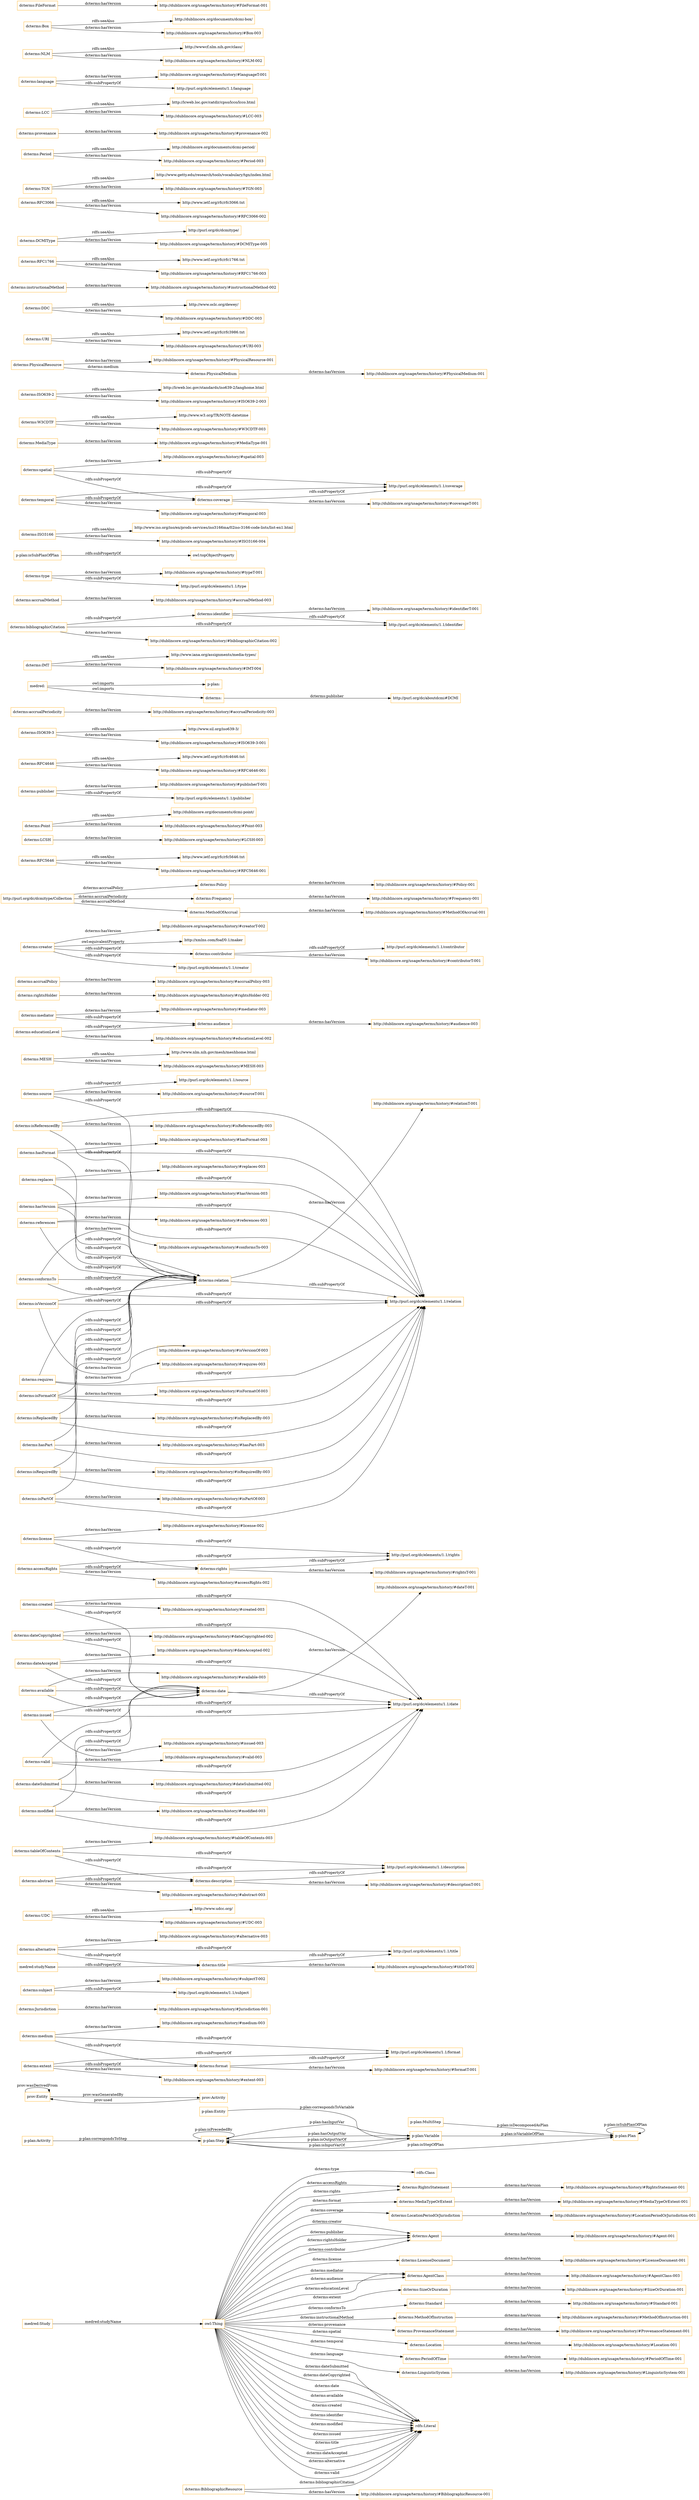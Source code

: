 digraph ar2dtool_diagram { 
rankdir=LR;
size="1501"
node [shape = rectangle, color="orange"]; "medred:Study" "p-plan:MultiStep" "p-plan:Activity" "p-plan:Step" "p-plan:Entity" "prov:Entity" "p-plan:Plan" "prov:Activity" "p-plan:Variable" ; /*classes style*/
	"dcterms:format" -> "http://dublincore.org/usage/terms/history/#formatT-001" [ label = "dcterms:hasVersion" ];
	"dcterms:format" -> "http://purl.org/dc/elements/1.1/format" [ label = "rdfs:subPropertyOf" ];
	"dcterms:medium" -> "http://dublincore.org/usage/terms/history/#medium-003" [ label = "dcterms:hasVersion" ];
	"dcterms:medium" -> "dcterms:format" [ label = "rdfs:subPropertyOf" ];
	"dcterms:medium" -> "http://purl.org/dc/elements/1.1/format" [ label = "rdfs:subPropertyOf" ];
	"dcterms:RightsStatement" -> "http://dublincore.org/usage/terms/history/#RightsStatement-001" [ label = "dcterms:hasVersion" ];
	"dcterms:Jurisdiction" -> "http://dublincore.org/usage/terms/history/#Jurisdiction-001" [ label = "dcterms:hasVersion" ];
	"dcterms:MediaTypeOrExtent" -> "http://dublincore.org/usage/terms/history/#MediaTypeOrExtent-001" [ label = "dcterms:hasVersion" ];
	"dcterms:subject" -> "http://dublincore.org/usage/terms/history/#subjectT-002" [ label = "dcterms:hasVersion" ];
	"dcterms:subject" -> "http://purl.org/dc/elements/1.1/subject" [ label = "rdfs:subPropertyOf" ];
	"dcterms:alternative" -> "dcterms:title" [ label = "rdfs:subPropertyOf" ];
	"dcterms:alternative" -> "http://purl.org/dc/elements/1.1/title" [ label = "rdfs:subPropertyOf" ];
	"dcterms:alternative" -> "http://dublincore.org/usage/terms/history/#alternative-003" [ label = "dcterms:hasVersion" ];
	"dcterms:UDC" -> "http://www.udcc.org/" [ label = "rdfs:seeAlso" ];
	"dcterms:UDC" -> "http://dublincore.org/usage/terms/history/#UDC-003" [ label = "dcterms:hasVersion" ];
	"dcterms:tableOfContents" -> "dcterms:description" [ label = "rdfs:subPropertyOf" ];
	"dcterms:tableOfContents" -> "http://purl.org/dc/elements/1.1/description" [ label = "rdfs:subPropertyOf" ];
	"dcterms:tableOfContents" -> "http://dublincore.org/usage/terms/history/#tableOfContents-003" [ label = "dcterms:hasVersion" ];
	"dcterms:date" -> "http://dublincore.org/usage/terms/history/#dateT-001" [ label = "dcterms:hasVersion" ];
	"dcterms:date" -> "http://purl.org/dc/elements/1.1/date" [ label = "rdfs:subPropertyOf" ];
	"dcterms:BibliographicResource" -> "http://dublincore.org/usage/terms/history/#BibliographicResource-001" [ label = "dcterms:hasVersion" ];
	"dcterms:license" -> "http://purl.org/dc/elements/1.1/rights" [ label = "rdfs:subPropertyOf" ];
	"dcterms:license" -> "http://dublincore.org/usage/terms/history/#license-002" [ label = "dcterms:hasVersion" ];
	"dcterms:license" -> "dcterms:rights" [ label = "rdfs:subPropertyOf" ];
	"dcterms:source" -> "http://purl.org/dc/elements/1.1/source" [ label = "rdfs:subPropertyOf" ];
	"dcterms:source" -> "dcterms:relation" [ label = "rdfs:subPropertyOf" ];
	"dcterms:source" -> "http://dublincore.org/usage/terms/history/#sourceT-001" [ label = "dcterms:hasVersion" ];
	"dcterms:MESH" -> "http://www.nlm.nih.gov/mesh/meshhome.html" [ label = "rdfs:seeAlso" ];
	"dcterms:MESH" -> "http://dublincore.org/usage/terms/history/#MESH-003" [ label = "dcterms:hasVersion" ];
	"dcterms:isReferencedBy" -> "http://purl.org/dc/elements/1.1/relation" [ label = "rdfs:subPropertyOf" ];
	"dcterms:isReferencedBy" -> "dcterms:relation" [ label = "rdfs:subPropertyOf" ];
	"dcterms:isReferencedBy" -> "http://dublincore.org/usage/terms/history/#isReferencedBy-003" [ label = "dcterms:hasVersion" ];
	"dcterms:hasFormat" -> "http://dublincore.org/usage/terms/history/#hasFormat-003" [ label = "dcterms:hasVersion" ];
	"dcterms:hasFormat" -> "dcterms:relation" [ label = "rdfs:subPropertyOf" ];
	"dcterms:hasFormat" -> "http://purl.org/dc/elements/1.1/relation" [ label = "rdfs:subPropertyOf" ];
	"dcterms:LocationPeriodOrJurisdiction" -> "http://dublincore.org/usage/terms/history/#LocationPeriodOrJurisdiction-001" [ label = "dcterms:hasVersion" ];
	"dcterms:replaces" -> "http://dublincore.org/usage/terms/history/#replaces-003" [ label = "dcterms:hasVersion" ];
	"dcterms:replaces" -> "http://purl.org/dc/elements/1.1/relation" [ label = "rdfs:subPropertyOf" ];
	"dcterms:replaces" -> "dcterms:relation" [ label = "rdfs:subPropertyOf" ];
	"dcterms:mediator" -> "http://dublincore.org/usage/terms/history/#mediator-003" [ label = "dcterms:hasVersion" ];
	"dcterms:mediator" -> "dcterms:audience" [ label = "rdfs:subPropertyOf" ];
	"dcterms:extent" -> "http://dublincore.org/usage/terms/history/#extent-003" [ label = "dcterms:hasVersion" ];
	"dcterms:extent" -> "http://purl.org/dc/elements/1.1/format" [ label = "rdfs:subPropertyOf" ];
	"dcterms:extent" -> "dcterms:format" [ label = "rdfs:subPropertyOf" ];
	"dcterms:rightsHolder" -> "http://dublincore.org/usage/terms/history/#rightsHolder-002" [ label = "dcterms:hasVersion" ];
	"dcterms:Agent" -> "http://dublincore.org/usage/terms/history/#Agent-001" [ label = "dcterms:hasVersion" ];
	"dcterms:LicenseDocument" -> "http://dublincore.org/usage/terms/history/#LicenseDocument-001" [ label = "dcterms:hasVersion" ];
	"dcterms:hasVersion" -> "http://dublincore.org/usage/terms/history/#hasVersion-003" [ label = "dcterms:hasVersion" ];
	"dcterms:hasVersion" -> "http://purl.org/dc/elements/1.1/relation" [ label = "rdfs:subPropertyOf" ];
	"dcterms:hasVersion" -> "dcterms:relation" [ label = "rdfs:subPropertyOf" ];
	"dcterms:accrualPolicy" -> "http://dublincore.org/usage/terms/history/#accrualPolicy-003" [ label = "dcterms:hasVersion" ];
	"dcterms:created" -> "http://purl.org/dc/elements/1.1/date" [ label = "rdfs:subPropertyOf" ];
	"dcterms:created" -> "http://dublincore.org/usage/terms/history/#created-003" [ label = "dcterms:hasVersion" ];
	"dcterms:created" -> "dcterms:date" [ label = "rdfs:subPropertyOf" ];
	"dcterms:references" -> "http://purl.org/dc/elements/1.1/relation" [ label = "rdfs:subPropertyOf" ];
	"dcterms:references" -> "http://dublincore.org/usage/terms/history/#references-003" [ label = "dcterms:hasVersion" ];
	"dcterms:references" -> "dcterms:relation" [ label = "rdfs:subPropertyOf" ];
	"dcterms:creator" -> "http://dublincore.org/usage/terms/history/#creatorT-002" [ label = "dcterms:hasVersion" ];
	"dcterms:creator" -> "http://xmlns.com/foaf/0.1/maker" [ label = "owl:equivalentProperty" ];
	"dcterms:creator" -> "dcterms:contributor" [ label = "rdfs:subPropertyOf" ];
	"dcterms:creator" -> "http://purl.org/dc/elements/1.1/creator" [ label = "rdfs:subPropertyOf" ];
	"dcterms:accessRights" -> "http://purl.org/dc/elements/1.1/rights" [ label = "rdfs:subPropertyOf" ];
	"dcterms:accessRights" -> "dcterms:rights" [ label = "rdfs:subPropertyOf" ];
	"dcterms:accessRights" -> "http://dublincore.org/usage/terms/history/#accessRights-002" [ label = "dcterms:hasVersion" ];
	"dcterms:Policy" -> "http://dublincore.org/usage/terms/history/#Policy-001" [ label = "dcterms:hasVersion" ];
	"dcterms:RFC5646" -> "http://www.ietf.org/rfc/rfc5646.txt" [ label = "rdfs:seeAlso" ];
	"dcterms:RFC5646" -> "http://dublincore.org/usage/terms/history/#RFC5646-001" [ label = "dcterms:hasVersion" ];
	"dcterms:AgentClass" -> "http://dublincore.org/usage/terms/history/#AgentClass-003" [ label = "dcterms:hasVersion" ];
	"dcterms:title" -> "http://purl.org/dc/elements/1.1/title" [ label = "rdfs:subPropertyOf" ];
	"dcterms:title" -> "http://dublincore.org/usage/terms/history/#titleT-002" [ label = "dcterms:hasVersion" ];
	"dcterms:relation" -> "http://dublincore.org/usage/terms/history/#relationT-001" [ label = "dcterms:hasVersion" ];
	"dcterms:relation" -> "http://purl.org/dc/elements/1.1/relation" [ label = "rdfs:subPropertyOf" ];
	"dcterms:Frequency" -> "http://dublincore.org/usage/terms/history/#Frequency-001" [ label = "dcterms:hasVersion" ];
	"dcterms:dateCopyrighted" -> "dcterms:date" [ label = "rdfs:subPropertyOf" ];
	"dcterms:dateCopyrighted" -> "http://purl.org/dc/elements/1.1/date" [ label = "rdfs:subPropertyOf" ];
	"dcterms:dateCopyrighted" -> "http://dublincore.org/usage/terms/history/#dateCopyrighted-002" [ label = "dcterms:hasVersion" ];
	"dcterms:LCSH" -> "http://dublincore.org/usage/terms/history/#LCSH-003" [ label = "dcterms:hasVersion" ];
	"dcterms:abstract" -> "dcterms:description" [ label = "rdfs:subPropertyOf" ];
	"dcterms:abstract" -> "http://purl.org/dc/elements/1.1/description" [ label = "rdfs:subPropertyOf" ];
	"dcterms:abstract" -> "http://dublincore.org/usage/terms/history/#abstract-003" [ label = "dcterms:hasVersion" ];
	"dcterms:contributor" -> "http://purl.org/dc/elements/1.1/contributor" [ label = "rdfs:subPropertyOf" ];
	"dcterms:contributor" -> "http://dublincore.org/usage/terms/history/#contributorT-001" [ label = "dcterms:hasVersion" ];
	"dcterms:Point" -> "http://dublincore.org/documents/dcmi-point/" [ label = "rdfs:seeAlso" ];
	"dcterms:Point" -> "http://dublincore.org/usage/terms/history/#Point-003" [ label = "dcterms:hasVersion" ];
	"dcterms:publisher" -> "http://dublincore.org/usage/terms/history/#publisherT-001" [ label = "dcterms:hasVersion" ];
	"dcterms:publisher" -> "http://purl.org/dc/elements/1.1/publisher" [ label = "rdfs:subPropertyOf" ];
	"dcterms:RFC4646" -> "http://www.ietf.org/rfc/rfc4646.txt" [ label = "rdfs:seeAlso" ];
	"dcterms:RFC4646" -> "http://dublincore.org/usage/terms/history/#RFC4646-001" [ label = "dcterms:hasVersion" ];
	"dcterms:ISO639-3" -> "http://www.sil.org/iso639-3/" [ label = "rdfs:seeAlso" ];
	"dcterms:ISO639-3" -> "http://dublincore.org/usage/terms/history/#ISO639-3-001" [ label = "dcterms:hasVersion" ];
	"dcterms:SizeOrDuration" -> "http://dublincore.org/usage/terms/history/#SizeOrDuration-001" [ label = "dcterms:hasVersion" ];
	"dcterms:conformsTo" -> "http://purl.org/dc/elements/1.1/relation" [ label = "rdfs:subPropertyOf" ];
	"dcterms:conformsTo" -> "http://dublincore.org/usage/terms/history/#conformsTo-003" [ label = "dcterms:hasVersion" ];
	"dcterms:conformsTo" -> "dcterms:relation" [ label = "rdfs:subPropertyOf" ];
	"dcterms:accrualPeriodicity" -> "http://dublincore.org/usage/terms/history/#accrualPeriodicity-003" [ label = "dcterms:hasVersion" ];
	"medred:" -> "p-plan:" [ label = "owl:imports" ];
	"medred:" -> "dcterms:" [ label = "owl:imports" ];
	"dcterms:Standard" -> "http://dublincore.org/usage/terms/history/#Standard-001" [ label = "dcterms:hasVersion" ];
	"dcterms:isReplacedBy" -> "http://purl.org/dc/elements/1.1/relation" [ label = "rdfs:subPropertyOf" ];
	"dcterms:isReplacedBy" -> "dcterms:relation" [ label = "rdfs:subPropertyOf" ];
	"dcterms:isReplacedBy" -> "http://dublincore.org/usage/terms/history/#isReplacedBy-003" [ label = "dcterms:hasVersion" ];
	"dcterms:IMT" -> "http://www.iana.org/assignments/media-types/" [ label = "rdfs:seeAlso" ];
	"dcterms:IMT" -> "http://dublincore.org/usage/terms/history/#IMT-004" [ label = "dcterms:hasVersion" ];
	"dcterms:identifier" -> "http://purl.org/dc/elements/1.1/identifier" [ label = "rdfs:subPropertyOf" ];
	"dcterms:identifier" -> "http://dublincore.org/usage/terms/history/#identifierT-001" [ label = "dcterms:hasVersion" ];
	"dcterms:hasPart" -> "http://purl.org/dc/elements/1.1/relation" [ label = "rdfs:subPropertyOf" ];
	"dcterms:hasPart" -> "http://dublincore.org/usage/terms/history/#hasPart-003" [ label = "dcterms:hasVersion" ];
	"dcterms:hasPart" -> "dcterms:relation" [ label = "rdfs:subPropertyOf" ];
	"dcterms:accrualMethod" -> "http://dublincore.org/usage/terms/history/#accrualMethod-003" [ label = "dcterms:hasVersion" ];
	"dcterms:type" -> "http://dublincore.org/usage/terms/history/#typeT-001" [ label = "dcterms:hasVersion" ];
	"dcterms:type" -> "http://purl.org/dc/elements/1.1/type" [ label = "rdfs:subPropertyOf" ];
	"p-plan:isSubPlanOfPlan" -> "owl:topObjectProperty" [ label = "rdfs:subPropertyOf" ];
	"dcterms:ISO3166" -> "http://www.iso.org/iso/en/prods-services/iso3166ma/02iso-3166-code-lists/list-en1.html" [ label = "rdfs:seeAlso" ];
	"dcterms:ISO3166" -> "http://dublincore.org/usage/terms/history/#ISO3166-004" [ label = "dcterms:hasVersion" ];
	"dcterms:dateAccepted" -> "http://purl.org/dc/elements/1.1/date" [ label = "rdfs:subPropertyOf" ];
	"dcterms:dateAccepted" -> "http://dublincore.org/usage/terms/history/#dateAccepted-002" [ label = "dcterms:hasVersion" ];
	"dcterms:dateAccepted" -> "dcterms:date" [ label = "rdfs:subPropertyOf" ];
	"dcterms:coverage" -> "http://dublincore.org/usage/terms/history/#coverageT-001" [ label = "dcterms:hasVersion" ];
	"dcterms:coverage" -> "http://purl.org/dc/elements/1.1/coverage" [ label = "rdfs:subPropertyOf" ];
	"dcterms:MediaType" -> "http://dublincore.org/usage/terms/history/#MediaType-001" [ label = "dcterms:hasVersion" ];
	"dcterms:W3CDTF" -> "http://www.w3.org/TR/NOTE-datetime" [ label = "rdfs:seeAlso" ];
	"dcterms:W3CDTF" -> "http://dublincore.org/usage/terms/history/#W3CDTF-003" [ label = "dcterms:hasVersion" ];
	"dcterms:ISO639-2" -> "http://lcweb.loc.gov/standards/iso639-2/langhome.html" [ label = "rdfs:seeAlso" ];
	"dcterms:ISO639-2" -> "http://dublincore.org/usage/terms/history/#ISO639-2-003" [ label = "dcterms:hasVersion" ];
	"dcterms:educationLevel" -> "dcterms:audience" [ label = "rdfs:subPropertyOf" ];
	"dcterms:educationLevel" -> "http://dublincore.org/usage/terms/history/#educationLevel-002" [ label = "dcterms:hasVersion" ];
	"dcterms:audience" -> "http://dublincore.org/usage/terms/history/#audience-003" [ label = "dcterms:hasVersion" ];
	"dcterms:isRequiredBy" -> "http://purl.org/dc/elements/1.1/relation" [ label = "rdfs:subPropertyOf" ];
	"dcterms:isRequiredBy" -> "http://dublincore.org/usage/terms/history/#isRequiredBy-003" [ label = "dcterms:hasVersion" ];
	"dcterms:isRequiredBy" -> "dcterms:relation" [ label = "rdfs:subPropertyOf" ];
	"dcterms:available" -> "http://dublincore.org/usage/terms/history/#available-003" [ label = "dcterms:hasVersion" ];
	"dcterms:available" -> "http://purl.org/dc/elements/1.1/date" [ label = "rdfs:subPropertyOf" ];
	"dcterms:available" -> "dcterms:date" [ label = "rdfs:subPropertyOf" ];
	"dcterms:isPartOf" -> "http://purl.org/dc/elements/1.1/relation" [ label = "rdfs:subPropertyOf" ];
	"dcterms:isPartOf" -> "dcterms:relation" [ label = "rdfs:subPropertyOf" ];
	"dcterms:isPartOf" -> "http://dublincore.org/usage/terms/history/#isPartOf-003" [ label = "dcterms:hasVersion" ];
	"dcterms:isVersionOf" -> "http://dublincore.org/usage/terms/history/#isVersionOf-003" [ label = "dcterms:hasVersion" ];
	"dcterms:isVersionOf" -> "dcterms:relation" [ label = "rdfs:subPropertyOf" ];
	"dcterms:isVersionOf" -> "http://purl.org/dc/elements/1.1/relation" [ label = "rdfs:subPropertyOf" ];
	"dcterms:PhysicalResource" -> "http://dublincore.org/usage/terms/history/#PhysicalResource-001" [ label = "dcterms:hasVersion" ];
	"dcterms:URI" -> "http://www.ietf.org/rfc/rfc3986.txt" [ label = "rdfs:seeAlso" ];
	"dcterms:URI" -> "http://dublincore.org/usage/terms/history/#URI-003" [ label = "dcterms:hasVersion" ];
	"dcterms:DDC" -> "http://www.oclc.org/dewey/" [ label = "rdfs:seeAlso" ];
	"dcterms:DDC" -> "http://dublincore.org/usage/terms/history/#DDC-003" [ label = "dcterms:hasVersion" ];
	"dcterms:rights" -> "http://dublincore.org/usage/terms/history/#rightsT-001" [ label = "dcterms:hasVersion" ];
	"dcterms:rights" -> "http://purl.org/dc/elements/1.1/rights" [ label = "rdfs:subPropertyOf" ];
	"dcterms:modified" -> "dcterms:date" [ label = "rdfs:subPropertyOf" ];
	"dcterms:modified" -> "http://purl.org/dc/elements/1.1/date" [ label = "rdfs:subPropertyOf" ];
	"dcterms:modified" -> "http://dublincore.org/usage/terms/history/#modified-003" [ label = "dcterms:hasVersion" ];
	"dcterms:MethodOfInstruction" -> "http://dublincore.org/usage/terms/history/#MethodOfInstruction-001" [ label = "dcterms:hasVersion" ];
	"dcterms:instructionalMethod" -> "http://dublincore.org/usage/terms/history/#instructionalMethod-002" [ label = "dcterms:hasVersion" ];
	"dcterms:ProvenanceStatement" -> "http://dublincore.org/usage/terms/history/#ProvenanceStatement-001" [ label = "dcterms:hasVersion" ];
	"dcterms:isFormatOf" -> "http://dublincore.org/usage/terms/history/#isFormatOf-003" [ label = "dcterms:hasVersion" ];
	"dcterms:isFormatOf" -> "http://purl.org/dc/elements/1.1/relation" [ label = "rdfs:subPropertyOf" ];
	"dcterms:isFormatOf" -> "dcterms:relation" [ label = "rdfs:subPropertyOf" ];
	"dcterms:spatial" -> "http://dublincore.org/usage/terms/history/#spatial-003" [ label = "dcterms:hasVersion" ];
	"dcterms:spatial" -> "dcterms:coverage" [ label = "rdfs:subPropertyOf" ];
	"dcterms:spatial" -> "http://purl.org/dc/elements/1.1/coverage" [ label = "rdfs:subPropertyOf" ];
	"dcterms:RFC1766" -> "http://www.ietf.org/rfc/rfc1766.txt" [ label = "rdfs:seeAlso" ];
	"dcterms:RFC1766" -> "http://dublincore.org/usage/terms/history/#RFC1766-003" [ label = "dcterms:hasVersion" ];
	"dcterms:temporal" -> "dcterms:coverage" [ label = "rdfs:subPropertyOf" ];
	"dcterms:temporal" -> "http://dublincore.org/usage/terms/history/#temporal-003" [ label = "dcterms:hasVersion" ];
	"dcterms:temporal" -> "http://purl.org/dc/elements/1.1/coverage" [ label = "rdfs:subPropertyOf" ];
	"dcterms:issued" -> "dcterms:date" [ label = "rdfs:subPropertyOf" ];
	"dcterms:issued" -> "http://dublincore.org/usage/terms/history/#issued-003" [ label = "dcterms:hasVersion" ];
	"dcterms:issued" -> "http://purl.org/dc/elements/1.1/date" [ label = "rdfs:subPropertyOf" ];
	"dcterms:MethodOfAccrual" -> "http://dublincore.org/usage/terms/history/#MethodOfAccrual-001" [ label = "dcterms:hasVersion" ];
	"dcterms:DCMIType" -> "http://purl.org/dc/dcmitype/" [ label = "rdfs:seeAlso" ];
	"dcterms:DCMIType" -> "http://dublincore.org/usage/terms/history/#DCMIType-005" [ label = "dcterms:hasVersion" ];
	"dcterms:RFC3066" -> "http://www.ietf.org/rfc/rfc3066.txt" [ label = "rdfs:seeAlso" ];
	"dcterms:RFC3066" -> "http://dublincore.org/usage/terms/history/#RFC3066-002" [ label = "dcterms:hasVersion" ];
	"dcterms:TGN" -> "http://www.getty.edu/research/tools/vocabulary/tgn/index.html" [ label = "rdfs:seeAlso" ];
	"dcterms:TGN" -> "http://dublincore.org/usage/terms/history/#TGN-003" [ label = "dcterms:hasVersion" ];
	"dcterms:bibliographicCitation" -> "http://dublincore.org/usage/terms/history/#bibliographicCitation-002" [ label = "dcterms:hasVersion" ];
	"dcterms:bibliographicCitation" -> "http://purl.org/dc/elements/1.1/identifier" [ label = "rdfs:subPropertyOf" ];
	"dcterms:bibliographicCitation" -> "dcterms:identifier" [ label = "rdfs:subPropertyOf" ];
	"dcterms:Period" -> "http://dublincore.org/documents/dcmi-period/" [ label = "rdfs:seeAlso" ];
	"dcterms:Period" -> "http://dublincore.org/usage/terms/history/#Period-003" [ label = "dcterms:hasVersion" ];
	"dcterms:Location" -> "http://dublincore.org/usage/terms/history/#Location-001" [ label = "dcterms:hasVersion" ];
	"dcterms:provenance" -> "http://dublincore.org/usage/terms/history/#provenance-002" [ label = "dcterms:hasVersion" ];
	"dcterms:LCC" -> "http://lcweb.loc.gov/catdir/cpso/lcco/lcco.html" [ label = "rdfs:seeAlso" ];
	"dcterms:LCC" -> "http://dublincore.org/usage/terms/history/#LCC-003" [ label = "dcterms:hasVersion" ];
	"dcterms:description" -> "http://purl.org/dc/elements/1.1/description" [ label = "rdfs:subPropertyOf" ];
	"dcterms:description" -> "http://dublincore.org/usage/terms/history/#descriptionT-001" [ label = "dcterms:hasVersion" ];
	"dcterms:language" -> "http://dublincore.org/usage/terms/history/#languageT-001" [ label = "dcterms:hasVersion" ];
	"dcterms:language" -> "http://purl.org/dc/elements/1.1/language" [ label = "rdfs:subPropertyOf" ];
	"dcterms:PeriodOfTime" -> "http://dublincore.org/usage/terms/history/#PeriodOfTime-001" [ label = "dcterms:hasVersion" ];
	"dcterms:" -> "http://purl.org/dc/aboutdcmi#DCMI" [ label = "dcterms:publisher" ];
	"medred:studyName" -> "dcterms:title" [ label = "rdfs:subPropertyOf" ];
	"dcterms:dateSubmitted" -> "http://purl.org/dc/elements/1.1/date" [ label = "rdfs:subPropertyOf" ];
	"dcterms:dateSubmitted" -> "dcterms:date" [ label = "rdfs:subPropertyOf" ];
	"dcterms:dateSubmitted" -> "http://dublincore.org/usage/terms/history/#dateSubmitted-002" [ label = "dcterms:hasVersion" ];
	"dcterms:valid" -> "http://purl.org/dc/elements/1.1/date" [ label = "rdfs:subPropertyOf" ];
	"dcterms:valid" -> "dcterms:date" [ label = "rdfs:subPropertyOf" ];
	"dcterms:valid" -> "http://dublincore.org/usage/terms/history/#valid-003" [ label = "dcterms:hasVersion" ];
	"dcterms:requires" -> "http://dublincore.org/usage/terms/history/#requires-003" [ label = "dcterms:hasVersion" ];
	"dcterms:requires" -> "http://purl.org/dc/elements/1.1/relation" [ label = "rdfs:subPropertyOf" ];
	"dcterms:requires" -> "dcterms:relation" [ label = "rdfs:subPropertyOf" ];
	"dcterms:NLM" -> "http://wwwcf.nlm.nih.gov/class/" [ label = "rdfs:seeAlso" ];
	"dcterms:NLM" -> "http://dublincore.org/usage/terms/history/#NLM-002" [ label = "dcterms:hasVersion" ];
	"dcterms:LinguisticSystem" -> "http://dublincore.org/usage/terms/history/#LinguisticSystem-001" [ label = "dcterms:hasVersion" ];
	"dcterms:PhysicalMedium" -> "http://dublincore.org/usage/terms/history/#PhysicalMedium-001" [ label = "dcterms:hasVersion" ];
	"dcterms:Box" -> "http://dublincore.org/documents/dcmi-box/" [ label = "rdfs:seeAlso" ];
	"dcterms:Box" -> "http://dublincore.org/usage/terms/history/#Box-003" [ label = "dcterms:hasVersion" ];
	"dcterms:FileFormat" -> "http://dublincore.org/usage/terms/history/#FileFormat-001" [ label = "dcterms:hasVersion" ];
	"dcterms:PhysicalResource" -> "dcterms:PhysicalMedium" [ label = "dcterms:medium" ];
	"prov:Entity" -> "prov:Entity" [ label = "prov:wasDerivedFrom" ];
	"owl:Thing" -> "dcterms:LinguisticSystem" [ label = "dcterms:language" ];
	"prov:Entity" -> "prov:Activity" [ label = "prov:wasGeneratedBy" ];
	"owl:Thing" -> "rdfs:Literal" [ label = "dcterms:dateCopyrighted" ];
	"p-plan:Step" -> "p-plan:Variable" [ label = "p-plan:hasInputVar" ];
	"owl:Thing" -> "dcterms:AgentClass" [ label = "dcterms:mediator" ];
	"owl:Thing" -> "dcterms:RightsStatement" [ label = "dcterms:accessRights" ];
	"owl:Thing" -> "rdfs:Literal" [ label = "dcterms:date" ];
	"p-plan:Step" -> "p-plan:Variable" [ label = "p-plan:hasOutputVar" ];
	"owl:Thing" -> "rdfs:Literal" [ label = "dcterms:available" ];
	"owl:Thing" -> "dcterms:MethodOfInstruction" [ label = "dcterms:instructionalMethod" ];
	"owl:Thing" -> "rdfs:Literal" [ label = "dcterms:created" ];
	"prov:Activity" -> "prov:Entity" [ label = "prov:used" ];
	"p-plan:Variable" -> "p-plan:Step" [ label = "p-plan:isOutputVarOf" ];
	"p-plan:Variable" -> "p-plan:Step" [ label = "p-plan:isInputVarOf" ];
	"owl:Thing" -> "rdfs:Literal" [ label = "dcterms:identifier" ];
	"http://purl.org/dc/dcmitype/Collection" -> "dcterms:MethodOfAccrual" [ label = "dcterms:accrualMethod" ];
	"p-plan:Plan" -> "p-plan:Plan" [ label = "p-plan:isSubPlanOfPlan" ];
	"owl:Thing" -> "dcterms:RightsStatement" [ label = "dcterms:rights" ];
	"p-plan:Variable" -> "p-plan:Plan" [ label = "p-plan:isVariableOfPlan" ];
	"owl:Thing" -> "rdfs:Literal" [ label = "dcterms:modified" ];
	"p-plan:Step" -> "p-plan:Step" [ label = "p-plan:isPrecededBy" ];
	"owl:Thing" -> "rdfs:Literal" [ label = "dcterms:issued" ];
	"http://purl.org/dc/dcmitype/Collection" -> "dcterms:Frequency" [ label = "dcterms:accrualPeriodicity" ];
	"owl:Thing" -> "rdfs:Class" [ label = "dcterms:type" ];
	"owl:Thing" -> "rdfs:Literal" [ label = "dcterms:title" ];
	"owl:Thing" -> "dcterms:AgentClass" [ label = "dcterms:audience" ];
	"dcterms:BibliographicResource" -> "rdfs:Literal" [ label = "dcterms:bibliographicCitation" ];
	"owl:Thing" -> "rdfs:Literal" [ label = "dcterms:dateAccepted" ];
	"owl:Thing" -> "dcterms:LocationPeriodOrJurisdiction" [ label = "dcterms:coverage" ];
	"owl:Thing" -> "dcterms:AgentClass" [ label = "dcterms:educationLevel" ];
	"owl:Thing" -> "dcterms:MediaTypeOrExtent" [ label = "dcterms:format" ];
	"owl:Thing" -> "rdfs:Literal" [ label = "dcterms:alternative" ];
	"owl:Thing" -> "rdfs:Literal" [ label = "dcterms:valid" ];
	"owl:Thing" -> "dcterms:Agent" [ label = "dcterms:creator" ];
	"p-plan:Step" -> "p-plan:Plan" [ label = "p-plan:isStepOfPlan" ];
	"owl:Thing" -> "rdfs:Literal" [ label = "dcterms:dateSubmitted" ];
	"owl:Thing" -> "dcterms:ProvenanceStatement" [ label = "dcterms:provenance" ];
	"owl:Thing" -> "dcterms:LicenseDocument" [ label = "dcterms:license" ];
	"http://purl.org/dc/dcmitype/Collection" -> "dcterms:Policy" [ label = "dcterms:accrualPolicy" ];
	"p-plan:MultiStep" -> "p-plan:Plan" [ label = "p-plan:isDecomposedAsPlan" ];
	"owl:Thing" -> "dcterms:Standard" [ label = "dcterms:conformsTo" ];
	"owl:Thing" -> "dcterms:Location" [ label = "dcterms:spatial" ];
	"owl:Thing" -> "dcterms:Agent" [ label = "dcterms:publisher" ];
	"owl:Thing" -> "dcterms:Agent" [ label = "dcterms:rightsHolder" ];
	"owl:Thing" -> "dcterms:Agent" [ label = "dcterms:contributor" ];
	"medred:Study" -> "owl:Thing" [ label = "medred:studyName" ];
	"p-plan:Activity" -> "p-plan:Step" [ label = "p-plan:correspondsToStep" ];
	"p-plan:Entity" -> "p-plan:Variable" [ label = "p-plan:correspondsToVariable" ];
	"owl:Thing" -> "dcterms:SizeOrDuration" [ label = "dcterms:extent" ];
	"owl:Thing" -> "dcterms:PeriodOfTime" [ label = "dcterms:temporal" ];

}
